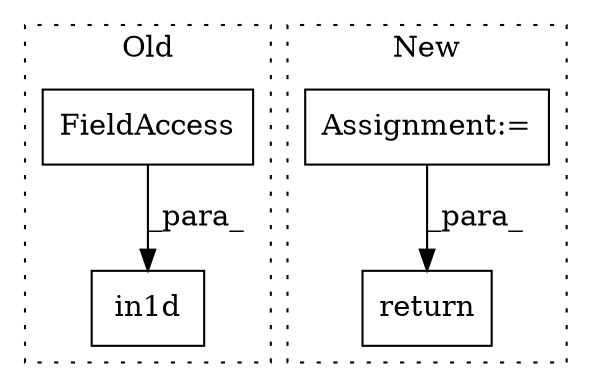 digraph G {
subgraph cluster0 {
1 [label="in1d" a="32" s="1141,1181" l="5,1" shape="box"];
3 [label="FieldAccess" a="22" s="1161" l="20" shape="box"];
label = "Old";
style="dotted";
}
subgraph cluster1 {
2 [label="return" a="41" s="1178" l="7" shape="box"];
4 [label="Assignment:=" a="7" s="1289" l="37" shape="box"];
label = "New";
style="dotted";
}
3 -> 1 [label="_para_"];
4 -> 2 [label="_para_"];
}